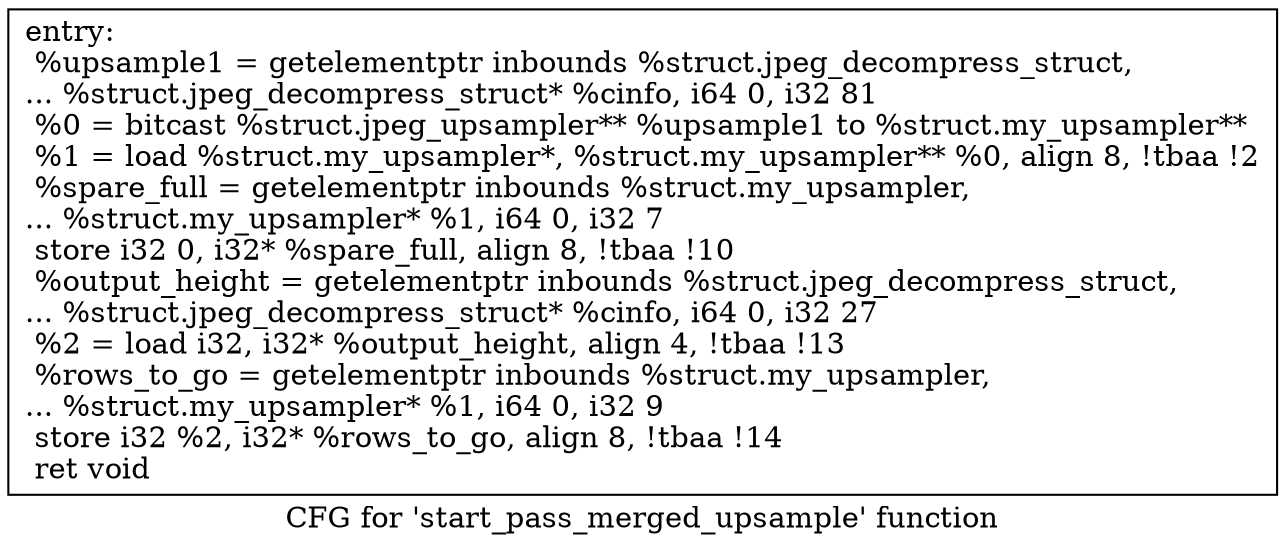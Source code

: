 digraph "CFG for 'start_pass_merged_upsample' function" {
	label="CFG for 'start_pass_merged_upsample' function";

	Node0x5a19b20 [shape=record,label="{entry:\l  %upsample1 = getelementptr inbounds %struct.jpeg_decompress_struct,\l... %struct.jpeg_decompress_struct* %cinfo, i64 0, i32 81\l  %0 = bitcast %struct.jpeg_upsampler** %upsample1 to %struct.my_upsampler**\l  %1 = load %struct.my_upsampler*, %struct.my_upsampler** %0, align 8, !tbaa !2\l  %spare_full = getelementptr inbounds %struct.my_upsampler,\l... %struct.my_upsampler* %1, i64 0, i32 7\l  store i32 0, i32* %spare_full, align 8, !tbaa !10\l  %output_height = getelementptr inbounds %struct.jpeg_decompress_struct,\l... %struct.jpeg_decompress_struct* %cinfo, i64 0, i32 27\l  %2 = load i32, i32* %output_height, align 4, !tbaa !13\l  %rows_to_go = getelementptr inbounds %struct.my_upsampler,\l... %struct.my_upsampler* %1, i64 0, i32 9\l  store i32 %2, i32* %rows_to_go, align 8, !tbaa !14\l  ret void\l}"];
}

